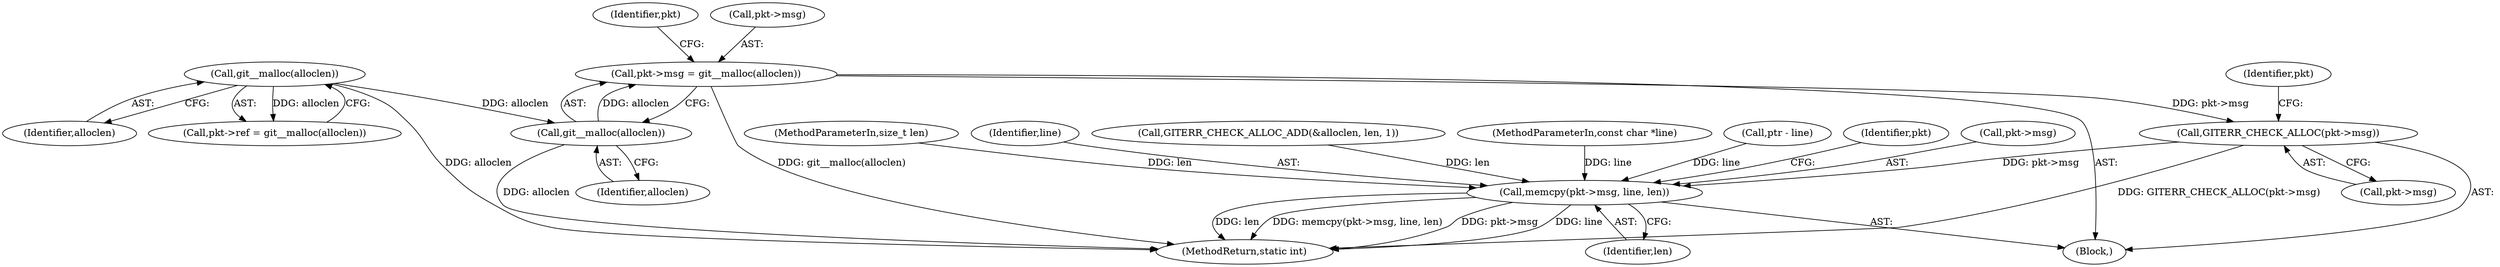 digraph "0_libgit2_1f9a8510e1d2f20ed7334eeeddb92c4dd8e7c649@pointer" {
"1000218" [label="(Call,GITERR_CHECK_ALLOC(pkt->msg))"];
"1000212" [label="(Call,pkt->msg = git__malloc(alloclen))"];
"1000216" [label="(Call,git__malloc(alloclen))"];
"1000161" [label="(Call,git__malloc(alloclen))"];
"1000222" [label="(Call,memcpy(pkt->msg, line, len))"];
"1000222" [label="(Call,memcpy(pkt->msg, line, len))"];
"1000219" [label="(Call,pkt->msg)"];
"1000212" [label="(Call,pkt->msg = git__malloc(alloclen))"];
"1000162" [label="(Identifier,alloclen)"];
"1000161" [label="(Call,git__malloc(alloclen))"];
"1000220" [label="(Identifier,pkt)"];
"1000218" [label="(Call,GITERR_CHECK_ALLOC(pkt->msg))"];
"1000105" [label="(Block,)"];
"1000217" [label="(Identifier,alloclen)"];
"1000213" [label="(Call,pkt->msg)"];
"1000227" [label="(Identifier,len)"];
"1000207" [label="(Call,GITERR_CHECK_ALLOC_ADD(&alloclen, len, 1))"];
"1000216" [label="(Call,git__malloc(alloclen))"];
"1000256" [label="(MethodReturn,static int)"];
"1000103" [label="(MethodParameterIn,const char *line)"];
"1000224" [label="(Identifier,pkt)"];
"1000204" [label="(Call,ptr - line)"];
"1000231" [label="(Identifier,pkt)"];
"1000223" [label="(Call,pkt->msg)"];
"1000157" [label="(Call,pkt->ref = git__malloc(alloclen))"];
"1000104" [label="(MethodParameterIn,size_t len)"];
"1000226" [label="(Identifier,line)"];
"1000218" -> "1000105"  [label="AST: "];
"1000218" -> "1000219"  [label="CFG: "];
"1000219" -> "1000218"  [label="AST: "];
"1000224" -> "1000218"  [label="CFG: "];
"1000218" -> "1000256"  [label="DDG: GITERR_CHECK_ALLOC(pkt->msg)"];
"1000212" -> "1000218"  [label="DDG: pkt->msg"];
"1000218" -> "1000222"  [label="DDG: pkt->msg"];
"1000212" -> "1000105"  [label="AST: "];
"1000212" -> "1000216"  [label="CFG: "];
"1000213" -> "1000212"  [label="AST: "];
"1000216" -> "1000212"  [label="AST: "];
"1000220" -> "1000212"  [label="CFG: "];
"1000212" -> "1000256"  [label="DDG: git__malloc(alloclen)"];
"1000216" -> "1000212"  [label="DDG: alloclen"];
"1000216" -> "1000217"  [label="CFG: "];
"1000217" -> "1000216"  [label="AST: "];
"1000216" -> "1000256"  [label="DDG: alloclen"];
"1000161" -> "1000216"  [label="DDG: alloclen"];
"1000161" -> "1000157"  [label="AST: "];
"1000161" -> "1000162"  [label="CFG: "];
"1000162" -> "1000161"  [label="AST: "];
"1000157" -> "1000161"  [label="CFG: "];
"1000161" -> "1000256"  [label="DDG: alloclen"];
"1000161" -> "1000157"  [label="DDG: alloclen"];
"1000222" -> "1000105"  [label="AST: "];
"1000222" -> "1000227"  [label="CFG: "];
"1000223" -> "1000222"  [label="AST: "];
"1000226" -> "1000222"  [label="AST: "];
"1000227" -> "1000222"  [label="AST: "];
"1000231" -> "1000222"  [label="CFG: "];
"1000222" -> "1000256"  [label="DDG: pkt->msg"];
"1000222" -> "1000256"  [label="DDG: line"];
"1000222" -> "1000256"  [label="DDG: len"];
"1000222" -> "1000256"  [label="DDG: memcpy(pkt->msg, line, len)"];
"1000204" -> "1000222"  [label="DDG: line"];
"1000103" -> "1000222"  [label="DDG: line"];
"1000207" -> "1000222"  [label="DDG: len"];
"1000104" -> "1000222"  [label="DDG: len"];
}
